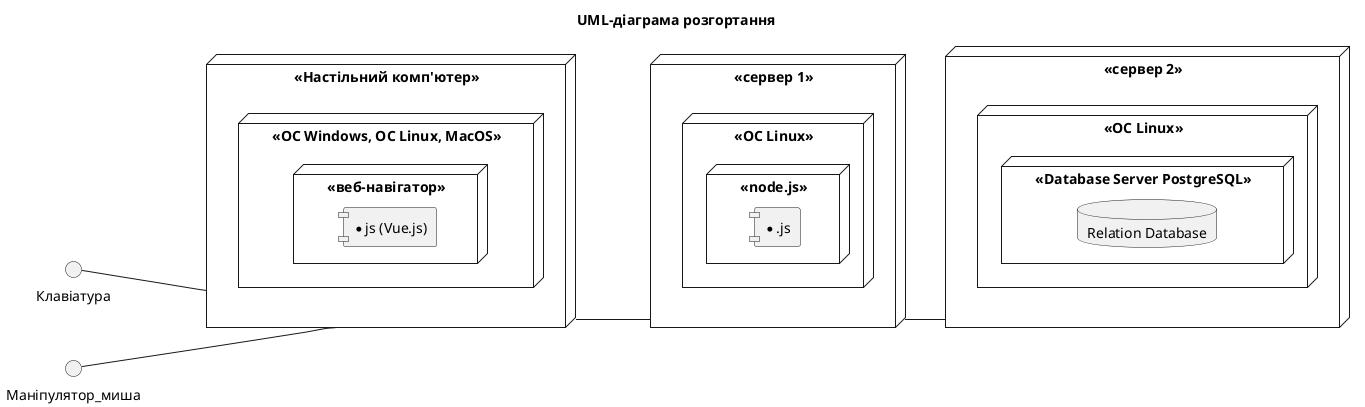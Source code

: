 @startuml
title UML-діаграма розгортання

left to right direction
skinparam componentStyle uml1

node "<<Настільний комп'ютер>>" as c1 {
  node "<<OC Windows, OC Linux, MacOS>>" {
    node "<<веб-навігатор>>" {
      component [*js (Vue.js)]
    }
  }
}
  interface Клавіатура
  interface Маніпулятор_миша

  Клавіатура -- c1
  Маніпулятор_миша -- c1



node "<<сервер 1>>" as s1 {
  node "<<OC Linux>>" {
    node "<<node.js>>"  {
      component [*.js]
    }
  }
}

node "<<сервер 2>>" as s2 {
  node "<<OC Linuх>>" {
    node "<<Database Server PostgreSQL>>" {
      database "Relation Database"
    }
  }
}

c1 -- s1
s1 -- s2

@enduml
